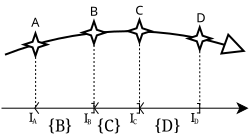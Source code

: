 <?xml version="1.0" encoding="UTF-8"?>
<dia:diagram xmlns:dia="http://www.lysator.liu.se/~alla/dia/">
  <dia:layer name="Background" visible="true">
    <dia:object type="Standard - Arc" version="0" id="O0">
      <dia:attribute name="obj_pos">
        <dia:point val="13.875,12.325"/>
      </dia:attribute>
      <dia:attribute name="obj_bb">
        <dia:rectangle val="13.824,11.101;25.975,13.175"/>
      </dia:attribute>
      <dia:attribute name="conn_endpoints">
        <dia:point val="13.875,12.325"/>
        <dia:point val="25.913,12.175"/>
      </dia:attribute>
      <dia:attribute name="curve_distance">
        <dia:real val="-1.098"/>
      </dia:attribute>
      <dia:attribute name="end_arrow">
        <dia:enum val="2"/>
      </dia:attribute>
      <dia:attribute name="end_arrow_length">
        <dia:real val="1.0"/>
      </dia:attribute>
      <dia:attribute name="end_arrow_width">
        <dia:real val="1.0"/>
      </dia:attribute>
    </dia:object>
    <dia:object type="Standard - Line" version="0" id="O1">
      <dia:attribute name="obj_pos">
        <dia:point val="13.7,15"/>
      </dia:attribute>
      <dia:attribute name="obj_bb">
        <dia:rectangle val="13.675,14.5;26.075,15.5"/>
      </dia:attribute>
      <dia:attribute name="conn_endpoints">
        <dia:point val="13.7,15"/>
        <dia:point val="26.05,15"/>
      </dia:attribute>
      <dia:attribute name="numcp">
        <dia:int val="1"/>
      </dia:attribute>
      <dia:attribute name="line_width">
        <dia:real val="0.05"/>
      </dia:attribute>
      <dia:attribute name="end_arrow">
        <dia:enum val="22"/>
      </dia:attribute>
      <dia:attribute name="end_arrow_length">
        <dia:real val="0.5"/>
      </dia:attribute>
      <dia:attribute name="end_arrow_width">
        <dia:real val="0.5"/>
      </dia:attribute>
    </dia:object>
    <dia:object type="Geometric - Four Point Star" version="0" id="O2">
      <dia:attribute name="obj_pos">
        <dia:point val="23.035,10.956"/>
      </dia:attribute>
      <dia:attribute name="obj_bb">
        <dia:rectangle val="22.873,10.802;24.35,12.229"/>
      </dia:attribute>
      <dia:attribute name="elem_corner">
        <dia:point val="23.035,10.956"/>
      </dia:attribute>
      <dia:attribute name="elem_width">
        <dia:real val="1.152"/>
      </dia:attribute>
      <dia:attribute name="elem_height">
        <dia:real val="1.119"/>
      </dia:attribute>
      <dia:attribute name="line_width">
        <dia:real val="0.1"/>
      </dia:attribute>
      <dia:attribute name="line_colour">
        <dia:color val="#000000"/>
      </dia:attribute>
      <dia:attribute name="fill_colour">
        <dia:color val="#ffffff"/>
      </dia:attribute>
      <dia:attribute name="show_background">
        <dia:boolean val="true"/>
      </dia:attribute>
      <dia:attribute name="line_style">
        <dia:enum val="0"/>
        <dia:real val="1"/>
      </dia:attribute>
      <dia:attribute name="flip_horizontal">
        <dia:boolean val="false"/>
      </dia:attribute>
      <dia:attribute name="flip_vertical">
        <dia:boolean val="false"/>
      </dia:attribute>
    </dia:object>
    <dia:object type="Geometric - Four Point Star" version="0" id="O3">
      <dia:attribute name="obj_pos">
        <dia:point val="20.022,10.584"/>
      </dia:attribute>
      <dia:attribute name="obj_bb">
        <dia:rectangle val="19.86,10.43;21.337,11.857"/>
      </dia:attribute>
      <dia:attribute name="elem_corner">
        <dia:point val="20.022,10.584"/>
      </dia:attribute>
      <dia:attribute name="elem_width">
        <dia:real val="1.152"/>
      </dia:attribute>
      <dia:attribute name="elem_height">
        <dia:real val="1.119"/>
      </dia:attribute>
      <dia:attribute name="line_width">
        <dia:real val="0.1"/>
      </dia:attribute>
      <dia:attribute name="line_colour">
        <dia:color val="#000000"/>
      </dia:attribute>
      <dia:attribute name="fill_colour">
        <dia:color val="#ffffff"/>
      </dia:attribute>
      <dia:attribute name="show_background">
        <dia:boolean val="true"/>
      </dia:attribute>
      <dia:attribute name="line_style">
        <dia:enum val="0"/>
        <dia:real val="1"/>
      </dia:attribute>
      <dia:attribute name="flip_horizontal">
        <dia:boolean val="false"/>
      </dia:attribute>
      <dia:attribute name="flip_vertical">
        <dia:boolean val="false"/>
      </dia:attribute>
    </dia:object>
    <dia:object type="Geometric - Four Point Star" version="0" id="O4">
      <dia:attribute name="obj_pos">
        <dia:point val="17.747,10.659"/>
      </dia:attribute>
      <dia:attribute name="obj_bb">
        <dia:rectangle val="17.585,10.505;19.062,11.932"/>
      </dia:attribute>
      <dia:attribute name="elem_corner">
        <dia:point val="17.747,10.659"/>
      </dia:attribute>
      <dia:attribute name="elem_width">
        <dia:real val="1.152"/>
      </dia:attribute>
      <dia:attribute name="elem_height">
        <dia:real val="1.119"/>
      </dia:attribute>
      <dia:attribute name="line_width">
        <dia:real val="0.1"/>
      </dia:attribute>
      <dia:attribute name="line_colour">
        <dia:color val="#000000"/>
      </dia:attribute>
      <dia:attribute name="fill_colour">
        <dia:color val="#ffffff"/>
      </dia:attribute>
      <dia:attribute name="show_background">
        <dia:boolean val="true"/>
      </dia:attribute>
      <dia:attribute name="line_style">
        <dia:enum val="0"/>
        <dia:real val="1"/>
      </dia:attribute>
      <dia:attribute name="flip_horizontal">
        <dia:boolean val="false"/>
      </dia:attribute>
      <dia:attribute name="flip_vertical">
        <dia:boolean val="false"/>
      </dia:attribute>
    </dia:object>
    <dia:object type="Geometric - Four Point Star" version="0" id="O5">
      <dia:attribute name="obj_pos">
        <dia:point val="14.822,11.259"/>
      </dia:attribute>
      <dia:attribute name="obj_bb">
        <dia:rectangle val="14.66,11.105;16.137,12.532"/>
      </dia:attribute>
      <dia:attribute name="elem_corner">
        <dia:point val="14.822,11.259"/>
      </dia:attribute>
      <dia:attribute name="elem_width">
        <dia:real val="1.152"/>
      </dia:attribute>
      <dia:attribute name="elem_height">
        <dia:real val="1.119"/>
      </dia:attribute>
      <dia:attribute name="line_width">
        <dia:real val="0.1"/>
      </dia:attribute>
      <dia:attribute name="line_colour">
        <dia:color val="#000000"/>
      </dia:attribute>
      <dia:attribute name="fill_colour">
        <dia:color val="#ffffff"/>
      </dia:attribute>
      <dia:attribute name="show_background">
        <dia:boolean val="true"/>
      </dia:attribute>
      <dia:attribute name="line_style">
        <dia:enum val="0"/>
        <dia:real val="1"/>
      </dia:attribute>
      <dia:attribute name="flip_horizontal">
        <dia:boolean val="false"/>
      </dia:attribute>
      <dia:attribute name="flip_vertical">
        <dia:boolean val="false"/>
      </dia:attribute>
    </dia:object>
    <dia:object type="Standard - Text" version="0" id="O6">
      <dia:attribute name="obj_pos">
        <dia:point val="15.188,10.925"/>
      </dia:attribute>
      <dia:attribute name="obj_bb">
        <dia:rectangle val="15.17,10.357;15.588,11.36"/>
      </dia:attribute>
      <dia:attribute name="text">
        <dia:composite type="text">
          <dia:attribute name="string">
            <dia:string>#A#</dia:string>
          </dia:attribute>
          <dia:attribute name="font">
            <dia:font family="sans" style="0" name="Helvetica"/>
          </dia:attribute>
          <dia:attribute name="height">
            <dia:real val="0.8"/>
          </dia:attribute>
          <dia:attribute name="pos">
            <dia:point val="15.188,10.925"/>
          </dia:attribute>
          <dia:attribute name="color">
            <dia:color val="#000000"/>
          </dia:attribute>
          <dia:attribute name="alignment">
            <dia:enum val="0"/>
          </dia:attribute>
        </dia:composite>
      </dia:attribute>
    </dia:object>
    <dia:object type="Standard - Text" version="0" id="O7">
      <dia:attribute name="obj_pos">
        <dia:point val="18.113,10.375"/>
      </dia:attribute>
      <dia:attribute name="obj_bb">
        <dia:rectangle val="18.095,9.807;18.512,10.81"/>
      </dia:attribute>
      <dia:attribute name="text">
        <dia:composite type="text">
          <dia:attribute name="string">
            <dia:string>#B#</dia:string>
          </dia:attribute>
          <dia:attribute name="font">
            <dia:font family="sans" style="0" name="Helvetica"/>
          </dia:attribute>
          <dia:attribute name="height">
            <dia:real val="0.8"/>
          </dia:attribute>
          <dia:attribute name="pos">
            <dia:point val="18.113,10.375"/>
          </dia:attribute>
          <dia:attribute name="color">
            <dia:color val="#000000"/>
          </dia:attribute>
          <dia:attribute name="alignment">
            <dia:enum val="0"/>
          </dia:attribute>
        </dia:composite>
      </dia:attribute>
    </dia:object>
    <dia:object type="Standard - Text" version="0" id="O8">
      <dia:attribute name="obj_pos">
        <dia:point val="20.387,10.325"/>
      </dia:attribute>
      <dia:attribute name="obj_bb">
        <dia:rectangle val="20.37,9.758;20.788,10.76"/>
      </dia:attribute>
      <dia:attribute name="text">
        <dia:composite type="text">
          <dia:attribute name="string">
            <dia:string>#C#</dia:string>
          </dia:attribute>
          <dia:attribute name="font">
            <dia:font family="sans" style="0" name="Helvetica"/>
          </dia:attribute>
          <dia:attribute name="height">
            <dia:real val="0.8"/>
          </dia:attribute>
          <dia:attribute name="pos">
            <dia:point val="20.387,10.325"/>
          </dia:attribute>
          <dia:attribute name="color">
            <dia:color val="#000000"/>
          </dia:attribute>
          <dia:attribute name="alignment">
            <dia:enum val="0"/>
          </dia:attribute>
        </dia:composite>
      </dia:attribute>
    </dia:object>
    <dia:object type="Standard - Text" version="0" id="O9">
      <dia:attribute name="obj_pos">
        <dia:point val="23.438,10.7"/>
      </dia:attribute>
      <dia:attribute name="obj_bb">
        <dia:rectangle val="23.42,10.133;23.887,11.135"/>
      </dia:attribute>
      <dia:attribute name="text">
        <dia:composite type="text">
          <dia:attribute name="string">
            <dia:string>#D#</dia:string>
          </dia:attribute>
          <dia:attribute name="font">
            <dia:font family="sans" style="0" name="Helvetica"/>
          </dia:attribute>
          <dia:attribute name="height">
            <dia:real val="0.8"/>
          </dia:attribute>
          <dia:attribute name="pos">
            <dia:point val="23.438,10.7"/>
          </dia:attribute>
          <dia:attribute name="color">
            <dia:color val="#000000"/>
          </dia:attribute>
          <dia:attribute name="alignment">
            <dia:enum val="0"/>
          </dia:attribute>
        </dia:composite>
      </dia:attribute>
    </dia:object>
    <dia:object type="Standard - Line" version="0" id="O10">
      <dia:attribute name="obj_pos">
        <dia:point val="15.406,12.438"/>
      </dia:attribute>
      <dia:attribute name="obj_bb">
        <dia:rectangle val="15.381,12.412;15.431,15"/>
      </dia:attribute>
      <dia:attribute name="conn_endpoints">
        <dia:point val="15.406,12.438"/>
        <dia:point val="15.406,14.975"/>
      </dia:attribute>
      <dia:attribute name="numcp">
        <dia:int val="1"/>
      </dia:attribute>
      <dia:attribute name="line_width">
        <dia:real val="0.05"/>
      </dia:attribute>
      <dia:attribute name="line_style">
        <dia:enum val="4"/>
      </dia:attribute>
    </dia:object>
    <dia:object type="Standard - Line" version="0" id="O11">
      <dia:attribute name="obj_pos">
        <dia:point val="23.614,12.152"/>
      </dia:attribute>
      <dia:attribute name="obj_bb">
        <dia:rectangle val="23.589,12.127;23.639,15"/>
      </dia:attribute>
      <dia:attribute name="conn_endpoints">
        <dia:point val="23.614,12.152"/>
        <dia:point val="23.614,14.975"/>
      </dia:attribute>
      <dia:attribute name="numcp">
        <dia:int val="1"/>
      </dia:attribute>
      <dia:attribute name="line_width">
        <dia:real val="0.05"/>
      </dia:attribute>
      <dia:attribute name="line_style">
        <dia:enum val="4"/>
      </dia:attribute>
    </dia:object>
    <dia:object type="Standard - Line" version="0" id="O12">
      <dia:attribute name="obj_pos">
        <dia:point val="20.602,11.803"/>
      </dia:attribute>
      <dia:attribute name="obj_bb">
        <dia:rectangle val="20.577,11.777;20.627,15"/>
      </dia:attribute>
      <dia:attribute name="conn_endpoints">
        <dia:point val="20.602,11.803"/>
        <dia:point val="20.602,14.975"/>
      </dia:attribute>
      <dia:attribute name="numcp">
        <dia:int val="1"/>
      </dia:attribute>
      <dia:attribute name="line_width">
        <dia:real val="0.05"/>
      </dia:attribute>
      <dia:attribute name="line_style">
        <dia:enum val="4"/>
      </dia:attribute>
    </dia:object>
    <dia:object type="Standard - Line" version="0" id="O13">
      <dia:attribute name="obj_pos">
        <dia:point val="18.327,11.84"/>
      </dia:attribute>
      <dia:attribute name="obj_bb">
        <dia:rectangle val="18.302,11.815;18.352,15"/>
      </dia:attribute>
      <dia:attribute name="conn_endpoints">
        <dia:point val="18.327,11.84"/>
        <dia:point val="18.327,14.975"/>
      </dia:attribute>
      <dia:attribute name="numcp">
        <dia:int val="1"/>
      </dia:attribute>
      <dia:attribute name="line_width">
        <dia:real val="0.05"/>
      </dia:attribute>
      <dia:attribute name="line_style">
        <dia:enum val="4"/>
      </dia:attribute>
    </dia:object>
    <dia:object type="Standard - Line" version="0" id="O14">
      <dia:attribute name="obj_pos">
        <dia:point val="15.366,14.994"/>
      </dia:attribute>
      <dia:attribute name="obj_bb">
        <dia:rectangle val="15.331,14.671;15.6,15.028"/>
      </dia:attribute>
      <dia:attribute name="conn_endpoints">
        <dia:point val="15.366,14.994"/>
        <dia:point val="15.566,14.706"/>
      </dia:attribute>
      <dia:attribute name="numcp">
        <dia:int val="1"/>
      </dia:attribute>
      <dia:attribute name="line_width">
        <dia:real val="0.05"/>
      </dia:attribute>
    </dia:object>
    <dia:object type="Standard - Line" version="0" id="O15">
      <dia:attribute name="obj_pos">
        <dia:point val="15.564,15.278"/>
      </dia:attribute>
      <dia:attribute name="obj_bb">
        <dia:rectangle val="15.327,14.965;15.599,15.313"/>
      </dia:attribute>
      <dia:attribute name="conn_endpoints">
        <dia:point val="15.564,15.278"/>
        <dia:point val="15.362,15.0"/>
      </dia:attribute>
      <dia:attribute name="numcp">
        <dia:int val="1"/>
      </dia:attribute>
      <dia:attribute name="line_width">
        <dia:real val="0.05"/>
      </dia:attribute>
    </dia:object>
    <dia:object type="Standard - Line" version="0" id="O16">
      <dia:attribute name="obj_pos">
        <dia:point val="18.349,14.998"/>
      </dia:attribute>
      <dia:attribute name="obj_bb">
        <dia:rectangle val="18.314,14.676;18.584,15.033"/>
      </dia:attribute>
      <dia:attribute name="conn_endpoints">
        <dia:point val="18.349,14.998"/>
        <dia:point val="18.549,14.71"/>
      </dia:attribute>
      <dia:attribute name="numcp">
        <dia:int val="1"/>
      </dia:attribute>
      <dia:attribute name="line_width">
        <dia:real val="0.05"/>
      </dia:attribute>
    </dia:object>
    <dia:object type="Standard - Line" version="0" id="O17">
      <dia:attribute name="obj_pos">
        <dia:point val="18.547,15.282"/>
      </dia:attribute>
      <dia:attribute name="obj_bb">
        <dia:rectangle val="18.31,14.969;18.582,15.317"/>
      </dia:attribute>
      <dia:attribute name="conn_endpoints">
        <dia:point val="18.547,15.282"/>
        <dia:point val="18.345,15.004"/>
      </dia:attribute>
      <dia:attribute name="numcp">
        <dia:int val="1"/>
      </dia:attribute>
      <dia:attribute name="line_width">
        <dia:real val="0.05"/>
      </dia:attribute>
    </dia:object>
    <dia:object type="Standard - Line" version="0" id="O18">
      <dia:attribute name="obj_pos">
        <dia:point val="20.611,15.001"/>
      </dia:attribute>
      <dia:attribute name="obj_bb">
        <dia:rectangle val="20.576,14.679;20.846,15.036"/>
      </dia:attribute>
      <dia:attribute name="conn_endpoints">
        <dia:point val="20.611,15.001"/>
        <dia:point val="20.811,14.713"/>
      </dia:attribute>
      <dia:attribute name="numcp">
        <dia:int val="1"/>
      </dia:attribute>
      <dia:attribute name="line_width">
        <dia:real val="0.05"/>
      </dia:attribute>
    </dia:object>
    <dia:object type="Standard - Line" version="0" id="O19">
      <dia:attribute name="obj_pos">
        <dia:point val="20.81,15.285"/>
      </dia:attribute>
      <dia:attribute name="obj_bb">
        <dia:rectangle val="20.572,14.972;20.845,15.32"/>
      </dia:attribute>
      <dia:attribute name="conn_endpoints">
        <dia:point val="20.81,15.285"/>
        <dia:point val="20.607,15.007"/>
      </dia:attribute>
      <dia:attribute name="numcp">
        <dia:int val="1"/>
      </dia:attribute>
      <dia:attribute name="line_width">
        <dia:real val="0.05"/>
      </dia:attribute>
    </dia:object>
    <dia:object type="Standard - Line" version="0" id="O20">
      <dia:attribute name="obj_pos">
        <dia:point val="23.61,14.744"/>
      </dia:attribute>
      <dia:attribute name="obj_bb">
        <dia:rectangle val="23.585,14.719;23.638,15.284"/>
      </dia:attribute>
      <dia:attribute name="conn_endpoints">
        <dia:point val="23.61,14.744"/>
        <dia:point val="23.613,15.259"/>
      </dia:attribute>
      <dia:attribute name="numcp">
        <dia:int val="1"/>
      </dia:attribute>
      <dia:attribute name="line_width">
        <dia:real val="0.05"/>
      </dia:attribute>
    </dia:object>
    <dia:object type="Standard - Line" version="0" id="O21">
      <dia:attribute name="obj_pos">
        <dia:point val="23.635,14.766"/>
      </dia:attribute>
      <dia:attribute name="obj_bb">
        <dia:rectangle val="23.451,14.741;23.66,14.791"/>
      </dia:attribute>
      <dia:attribute name="conn_endpoints">
        <dia:point val="23.635,14.766"/>
        <dia:point val="23.476,14.766"/>
      </dia:attribute>
      <dia:attribute name="numcp">
        <dia:int val="1"/>
      </dia:attribute>
      <dia:attribute name="line_width">
        <dia:real val="0.05"/>
      </dia:attribute>
    </dia:object>
    <dia:object type="Standard - Line" version="0" id="O22">
      <dia:attribute name="obj_pos">
        <dia:point val="23.47,15.238"/>
      </dia:attribute>
      <dia:attribute name="obj_bb">
        <dia:rectangle val="23.444,15.212;23.657,15.263"/>
      </dia:attribute>
      <dia:attribute name="conn_endpoints">
        <dia:point val="23.47,15.238"/>
        <dia:point val="23.632,15.238"/>
      </dia:attribute>
      <dia:attribute name="numcp">
        <dia:int val="1"/>
      </dia:attribute>
      <dia:attribute name="line_width">
        <dia:real val="0.05"/>
      </dia:attribute>
    </dia:object>
    <dia:object type="Standard - Line" version="0" id="O23">
      <dia:attribute name="obj_pos">
        <dia:point val="20.598,14.751"/>
      </dia:attribute>
      <dia:attribute name="obj_bb">
        <dia:rectangle val="20.572,14.726;20.626,15.292"/>
      </dia:attribute>
      <dia:attribute name="conn_endpoints">
        <dia:point val="20.598,14.751"/>
        <dia:point val="20.601,15.266"/>
      </dia:attribute>
      <dia:attribute name="numcp">
        <dia:int val="1"/>
      </dia:attribute>
      <dia:attribute name="line_width">
        <dia:real val="0.05"/>
      </dia:attribute>
    </dia:object>
    <dia:object type="Standard - Line" version="0" id="O24">
      <dia:attribute name="obj_pos">
        <dia:point val="20.622,14.773"/>
      </dia:attribute>
      <dia:attribute name="obj_bb">
        <dia:rectangle val="20.438,14.748;20.648,14.798"/>
      </dia:attribute>
      <dia:attribute name="conn_endpoints">
        <dia:point val="20.622,14.773"/>
        <dia:point val="20.463,14.773"/>
      </dia:attribute>
      <dia:attribute name="numcp">
        <dia:int val="1"/>
      </dia:attribute>
      <dia:attribute name="line_width">
        <dia:real val="0.05"/>
      </dia:attribute>
    </dia:object>
    <dia:object type="Standard - Line" version="0" id="O25">
      <dia:attribute name="obj_pos">
        <dia:point val="20.457,15.245"/>
      </dia:attribute>
      <dia:attribute name="obj_bb">
        <dia:rectangle val="20.432,15.219;20.644,15.27"/>
      </dia:attribute>
      <dia:attribute name="conn_endpoints">
        <dia:point val="20.457,15.245"/>
        <dia:point val="20.619,15.245"/>
      </dia:attribute>
      <dia:attribute name="numcp">
        <dia:int val="1"/>
      </dia:attribute>
      <dia:attribute name="line_width">
        <dia:real val="0.05"/>
      </dia:attribute>
    </dia:object>
    <dia:object type="Standard - Line" version="0" id="O26">
      <dia:attribute name="obj_pos">
        <dia:point val="18.323,14.738"/>
      </dia:attribute>
      <dia:attribute name="obj_bb">
        <dia:rectangle val="18.297,14.713;18.351,15.279"/>
      </dia:attribute>
      <dia:attribute name="conn_endpoints">
        <dia:point val="18.323,14.738"/>
        <dia:point val="18.326,15.254"/>
      </dia:attribute>
      <dia:attribute name="numcp">
        <dia:int val="1"/>
      </dia:attribute>
      <dia:attribute name="line_width">
        <dia:real val="0.05"/>
      </dia:attribute>
    </dia:object>
    <dia:object type="Standard - Line" version="0" id="O27">
      <dia:attribute name="obj_pos">
        <dia:point val="18.348,14.76"/>
      </dia:attribute>
      <dia:attribute name="obj_bb">
        <dia:rectangle val="18.163,14.735;18.372,14.785"/>
      </dia:attribute>
      <dia:attribute name="conn_endpoints">
        <dia:point val="18.348,14.76"/>
        <dia:point val="18.188,14.76"/>
      </dia:attribute>
      <dia:attribute name="numcp">
        <dia:int val="1"/>
      </dia:attribute>
      <dia:attribute name="line_width">
        <dia:real val="0.05"/>
      </dia:attribute>
    </dia:object>
    <dia:object type="Standard - Line" version="0" id="O28">
      <dia:attribute name="obj_pos">
        <dia:point val="18.182,15.232"/>
      </dia:attribute>
      <dia:attribute name="obj_bb">
        <dia:rectangle val="18.157,15.207;18.369,15.258"/>
      </dia:attribute>
      <dia:attribute name="conn_endpoints">
        <dia:point val="18.182,15.232"/>
        <dia:point val="18.344,15.233"/>
      </dia:attribute>
      <dia:attribute name="numcp">
        <dia:int val="1"/>
      </dia:attribute>
      <dia:attribute name="line_width">
        <dia:real val="0.05"/>
      </dia:attribute>
    </dia:object>
    <dia:object type="Standard - Text" version="0" id="O29">
      <dia:attribute name="obj_pos">
        <dia:point val="17.808,15.709"/>
      </dia:attribute>
      <dia:attribute name="obj_bb">
        <dia:rectangle val="17.79,15.142;18.008,16.144"/>
      </dia:attribute>
      <dia:attribute name="text">
        <dia:composite type="text">
          <dia:attribute name="string">
            <dia:string>#I#</dia:string>
          </dia:attribute>
          <dia:attribute name="font">
            <dia:font family="serif" style="0" name="Times-Roman"/>
          </dia:attribute>
          <dia:attribute name="height">
            <dia:real val="0.8"/>
          </dia:attribute>
          <dia:attribute name="pos">
            <dia:point val="17.808,15.709"/>
          </dia:attribute>
          <dia:attribute name="color">
            <dia:color val="#000000"/>
          </dia:attribute>
          <dia:attribute name="alignment">
            <dia:enum val="0"/>
          </dia:attribute>
        </dia:composite>
      </dia:attribute>
    </dia:object>
    <dia:object type="Standard - Text" version="0" id="O30">
      <dia:attribute name="obj_pos">
        <dia:point val="17.983,15.797"/>
      </dia:attribute>
      <dia:attribute name="obj_bb">
        <dia:rectangle val="17.983,15.497;18.183,15.997"/>
      </dia:attribute>
      <dia:attribute name="text">
        <dia:composite type="text">
          <dia:attribute name="string">
            <dia:string>#B#</dia:string>
          </dia:attribute>
          <dia:attribute name="font">
            <dia:font family="serif" style="0" name="Times-Roman"/>
          </dia:attribute>
          <dia:attribute name="height">
            <dia:real val="0.4"/>
          </dia:attribute>
          <dia:attribute name="pos">
            <dia:point val="17.983,15.797"/>
          </dia:attribute>
          <dia:attribute name="color">
            <dia:color val="#000000"/>
          </dia:attribute>
          <dia:attribute name="alignment">
            <dia:enum val="0"/>
          </dia:attribute>
        </dia:composite>
      </dia:attribute>
    </dia:object>
    <dia:object type="Standard - Text" version="0" id="O31">
      <dia:attribute name="obj_pos">
        <dia:point val="15.063,15.674"/>
      </dia:attribute>
      <dia:attribute name="obj_bb">
        <dia:rectangle val="15.045,15.107;15.263,16.109"/>
      </dia:attribute>
      <dia:attribute name="text">
        <dia:composite type="text">
          <dia:attribute name="string">
            <dia:string>#I#</dia:string>
          </dia:attribute>
          <dia:attribute name="font">
            <dia:font family="serif" style="0" name="Times-Roman"/>
          </dia:attribute>
          <dia:attribute name="height">
            <dia:real val="0.8"/>
          </dia:attribute>
          <dia:attribute name="pos">
            <dia:point val="15.063,15.674"/>
          </dia:attribute>
          <dia:attribute name="color">
            <dia:color val="#000000"/>
          </dia:attribute>
          <dia:attribute name="alignment">
            <dia:enum val="0"/>
          </dia:attribute>
        </dia:composite>
      </dia:attribute>
    </dia:object>
    <dia:object type="Standard - Text" version="0" id="O32">
      <dia:attribute name="obj_pos">
        <dia:point val="15.238,15.762"/>
      </dia:attribute>
      <dia:attribute name="obj_bb">
        <dia:rectangle val="15.238,15.462;15.438,15.962"/>
      </dia:attribute>
      <dia:attribute name="text">
        <dia:composite type="text">
          <dia:attribute name="string">
            <dia:string>#A#</dia:string>
          </dia:attribute>
          <dia:attribute name="font">
            <dia:font family="serif" style="0" name="Times-Roman"/>
          </dia:attribute>
          <dia:attribute name="height">
            <dia:real val="0.4"/>
          </dia:attribute>
          <dia:attribute name="pos">
            <dia:point val="15.238,15.762"/>
          </dia:attribute>
          <dia:attribute name="color">
            <dia:color val="#000000"/>
          </dia:attribute>
          <dia:attribute name="alignment">
            <dia:enum val="0"/>
          </dia:attribute>
        </dia:composite>
      </dia:attribute>
    </dia:object>
    <dia:object type="Standard - Text" version="0" id="O33">
      <dia:attribute name="obj_pos">
        <dia:point val="20.1,15.712"/>
      </dia:attribute>
      <dia:attribute name="obj_bb">
        <dia:rectangle val="20.083,15.144;20.3,16.147"/>
      </dia:attribute>
      <dia:attribute name="text">
        <dia:composite type="text">
          <dia:attribute name="string">
            <dia:string>#I#</dia:string>
          </dia:attribute>
          <dia:attribute name="font">
            <dia:font family="serif" style="0" name="Times-Roman"/>
          </dia:attribute>
          <dia:attribute name="height">
            <dia:real val="0.8"/>
          </dia:attribute>
          <dia:attribute name="pos">
            <dia:point val="20.1,15.712"/>
          </dia:attribute>
          <dia:attribute name="color">
            <dia:color val="#000000"/>
          </dia:attribute>
          <dia:attribute name="alignment">
            <dia:enum val="0"/>
          </dia:attribute>
        </dia:composite>
      </dia:attribute>
    </dia:object>
    <dia:object type="Standard - Text" version="0" id="O34">
      <dia:attribute name="obj_pos">
        <dia:point val="20.275,15.799"/>
      </dia:attribute>
      <dia:attribute name="obj_bb">
        <dia:rectangle val="20.275,15.499;20.525,15.999"/>
      </dia:attribute>
      <dia:attribute name="text">
        <dia:composite type="text">
          <dia:attribute name="string">
            <dia:string>#C#</dia:string>
          </dia:attribute>
          <dia:attribute name="font">
            <dia:font family="serif" style="0" name="Times-Roman"/>
          </dia:attribute>
          <dia:attribute name="height">
            <dia:real val="0.4"/>
          </dia:attribute>
          <dia:attribute name="pos">
            <dia:point val="20.275,15.799"/>
          </dia:attribute>
          <dia:attribute name="color">
            <dia:color val="#000000"/>
          </dia:attribute>
          <dia:attribute name="alignment">
            <dia:enum val="0"/>
          </dia:attribute>
        </dia:composite>
      </dia:attribute>
    </dia:object>
    <dia:object type="Standard - Text" version="0" id="O35">
      <dia:attribute name="obj_pos">
        <dia:point val="23.147,15.687"/>
      </dia:attribute>
      <dia:attribute name="obj_bb">
        <dia:rectangle val="23.13,15.119;23.347,16.122"/>
      </dia:attribute>
      <dia:attribute name="text">
        <dia:composite type="text">
          <dia:attribute name="string">
            <dia:string>#I#</dia:string>
          </dia:attribute>
          <dia:attribute name="font">
            <dia:font family="serif" style="0" name="Times-Roman"/>
          </dia:attribute>
          <dia:attribute name="height">
            <dia:real val="0.8"/>
          </dia:attribute>
          <dia:attribute name="pos">
            <dia:point val="23.147,15.687"/>
          </dia:attribute>
          <dia:attribute name="color">
            <dia:color val="#000000"/>
          </dia:attribute>
          <dia:attribute name="alignment">
            <dia:enum val="0"/>
          </dia:attribute>
        </dia:composite>
      </dia:attribute>
    </dia:object>
    <dia:object type="Standard - Text" version="0" id="O36">
      <dia:attribute name="obj_pos">
        <dia:point val="23.322,15.774"/>
      </dia:attribute>
      <dia:attribute name="obj_bb">
        <dia:rectangle val="23.322,15.474;23.572,15.974"/>
      </dia:attribute>
      <dia:attribute name="text">
        <dia:composite type="text">
          <dia:attribute name="string">
            <dia:string>#D#</dia:string>
          </dia:attribute>
          <dia:attribute name="font">
            <dia:font family="serif" style="0" name="Times-Roman"/>
          </dia:attribute>
          <dia:attribute name="height">
            <dia:real val="0.4"/>
          </dia:attribute>
          <dia:attribute name="pos">
            <dia:point val="23.322,15.774"/>
          </dia:attribute>
          <dia:attribute name="color">
            <dia:color val="#000000"/>
          </dia:attribute>
          <dia:attribute name="alignment">
            <dia:enum val="0"/>
          </dia:attribute>
        </dia:composite>
      </dia:attribute>
    </dia:object>
    <dia:object type="Standard - Text" version="0" id="O37">
      <dia:attribute name="obj_pos">
        <dia:point val="16.026,16.161"/>
      </dia:attribute>
      <dia:attribute name="obj_bb">
        <dia:rectangle val="16.026,15.438;17.599,16.706"/>
      </dia:attribute>
      <dia:attribute name="text">
        <dia:composite type="text">
          <dia:attribute name="string">
            <dia:string>#{B}#</dia:string>
          </dia:attribute>
          <dia:attribute name="font">
            <dia:font family="serif" style="0" name="Times-Roman"/>
          </dia:attribute>
          <dia:attribute name="height">
            <dia:real val="1"/>
          </dia:attribute>
          <dia:attribute name="pos">
            <dia:point val="16.026,16.161"/>
          </dia:attribute>
          <dia:attribute name="color">
            <dia:color val="#000000"/>
          </dia:attribute>
          <dia:attribute name="alignment">
            <dia:enum val="0"/>
          </dia:attribute>
        </dia:composite>
      </dia:attribute>
    </dia:object>
    <dia:object type="Standard - Text" version="0" id="O38">
      <dia:attribute name="obj_pos">
        <dia:point val="18.475,16.163"/>
      </dia:attribute>
      <dia:attribute name="obj_bb">
        <dia:rectangle val="18.475,15.441;20.097,16.708"/>
      </dia:attribute>
      <dia:attribute name="text">
        <dia:composite type="text">
          <dia:attribute name="string">
            <dia:string>#{C}#</dia:string>
          </dia:attribute>
          <dia:attribute name="font">
            <dia:font family="serif" style="0" name="Times-Roman"/>
          </dia:attribute>
          <dia:attribute name="height">
            <dia:real val="1"/>
          </dia:attribute>
          <dia:attribute name="pos">
            <dia:point val="18.475,16.163"/>
          </dia:attribute>
          <dia:attribute name="color">
            <dia:color val="#000000"/>
          </dia:attribute>
          <dia:attribute name="alignment">
            <dia:enum val="0"/>
          </dia:attribute>
        </dia:composite>
      </dia:attribute>
    </dia:object>
    <dia:object type="Standard - Text" version="0" id="O39">
      <dia:attribute name="obj_pos">
        <dia:point val="21.35,16.163"/>
      </dia:attribute>
      <dia:attribute name="obj_bb">
        <dia:rectangle val="21.35,15.441;22.972,16.708"/>
      </dia:attribute>
      <dia:attribute name="text">
        <dia:composite type="text">
          <dia:attribute name="string">
            <dia:string>#{D}#</dia:string>
          </dia:attribute>
          <dia:attribute name="font">
            <dia:font family="serif" style="0" name="Times-Roman"/>
          </dia:attribute>
          <dia:attribute name="height">
            <dia:real val="1"/>
          </dia:attribute>
          <dia:attribute name="pos">
            <dia:point val="21.35,16.163"/>
          </dia:attribute>
          <dia:attribute name="color">
            <dia:color val="#000000"/>
          </dia:attribute>
          <dia:attribute name="alignment">
            <dia:enum val="0"/>
          </dia:attribute>
        </dia:composite>
      </dia:attribute>
    </dia:object>
  </dia:layer>
</dia:diagram>
